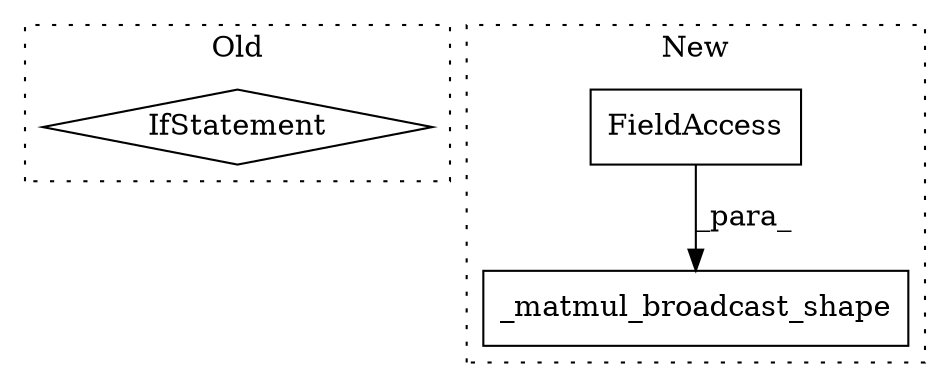 digraph G {
subgraph cluster0 {
1 [label="IfStatement" a="25" s="12419" l="40" shape="diamond"];
label = "Old";
style="dotted";
}
subgraph cluster1 {
2 [label="_matmul_broadcast_shape" a="32" s="12647,12691" l="24,1" shape="box"];
3 [label="FieldAccess" a="22" s="12682" l="9" shape="box"];
label = "New";
style="dotted";
}
3 -> 2 [label="_para_"];
}
